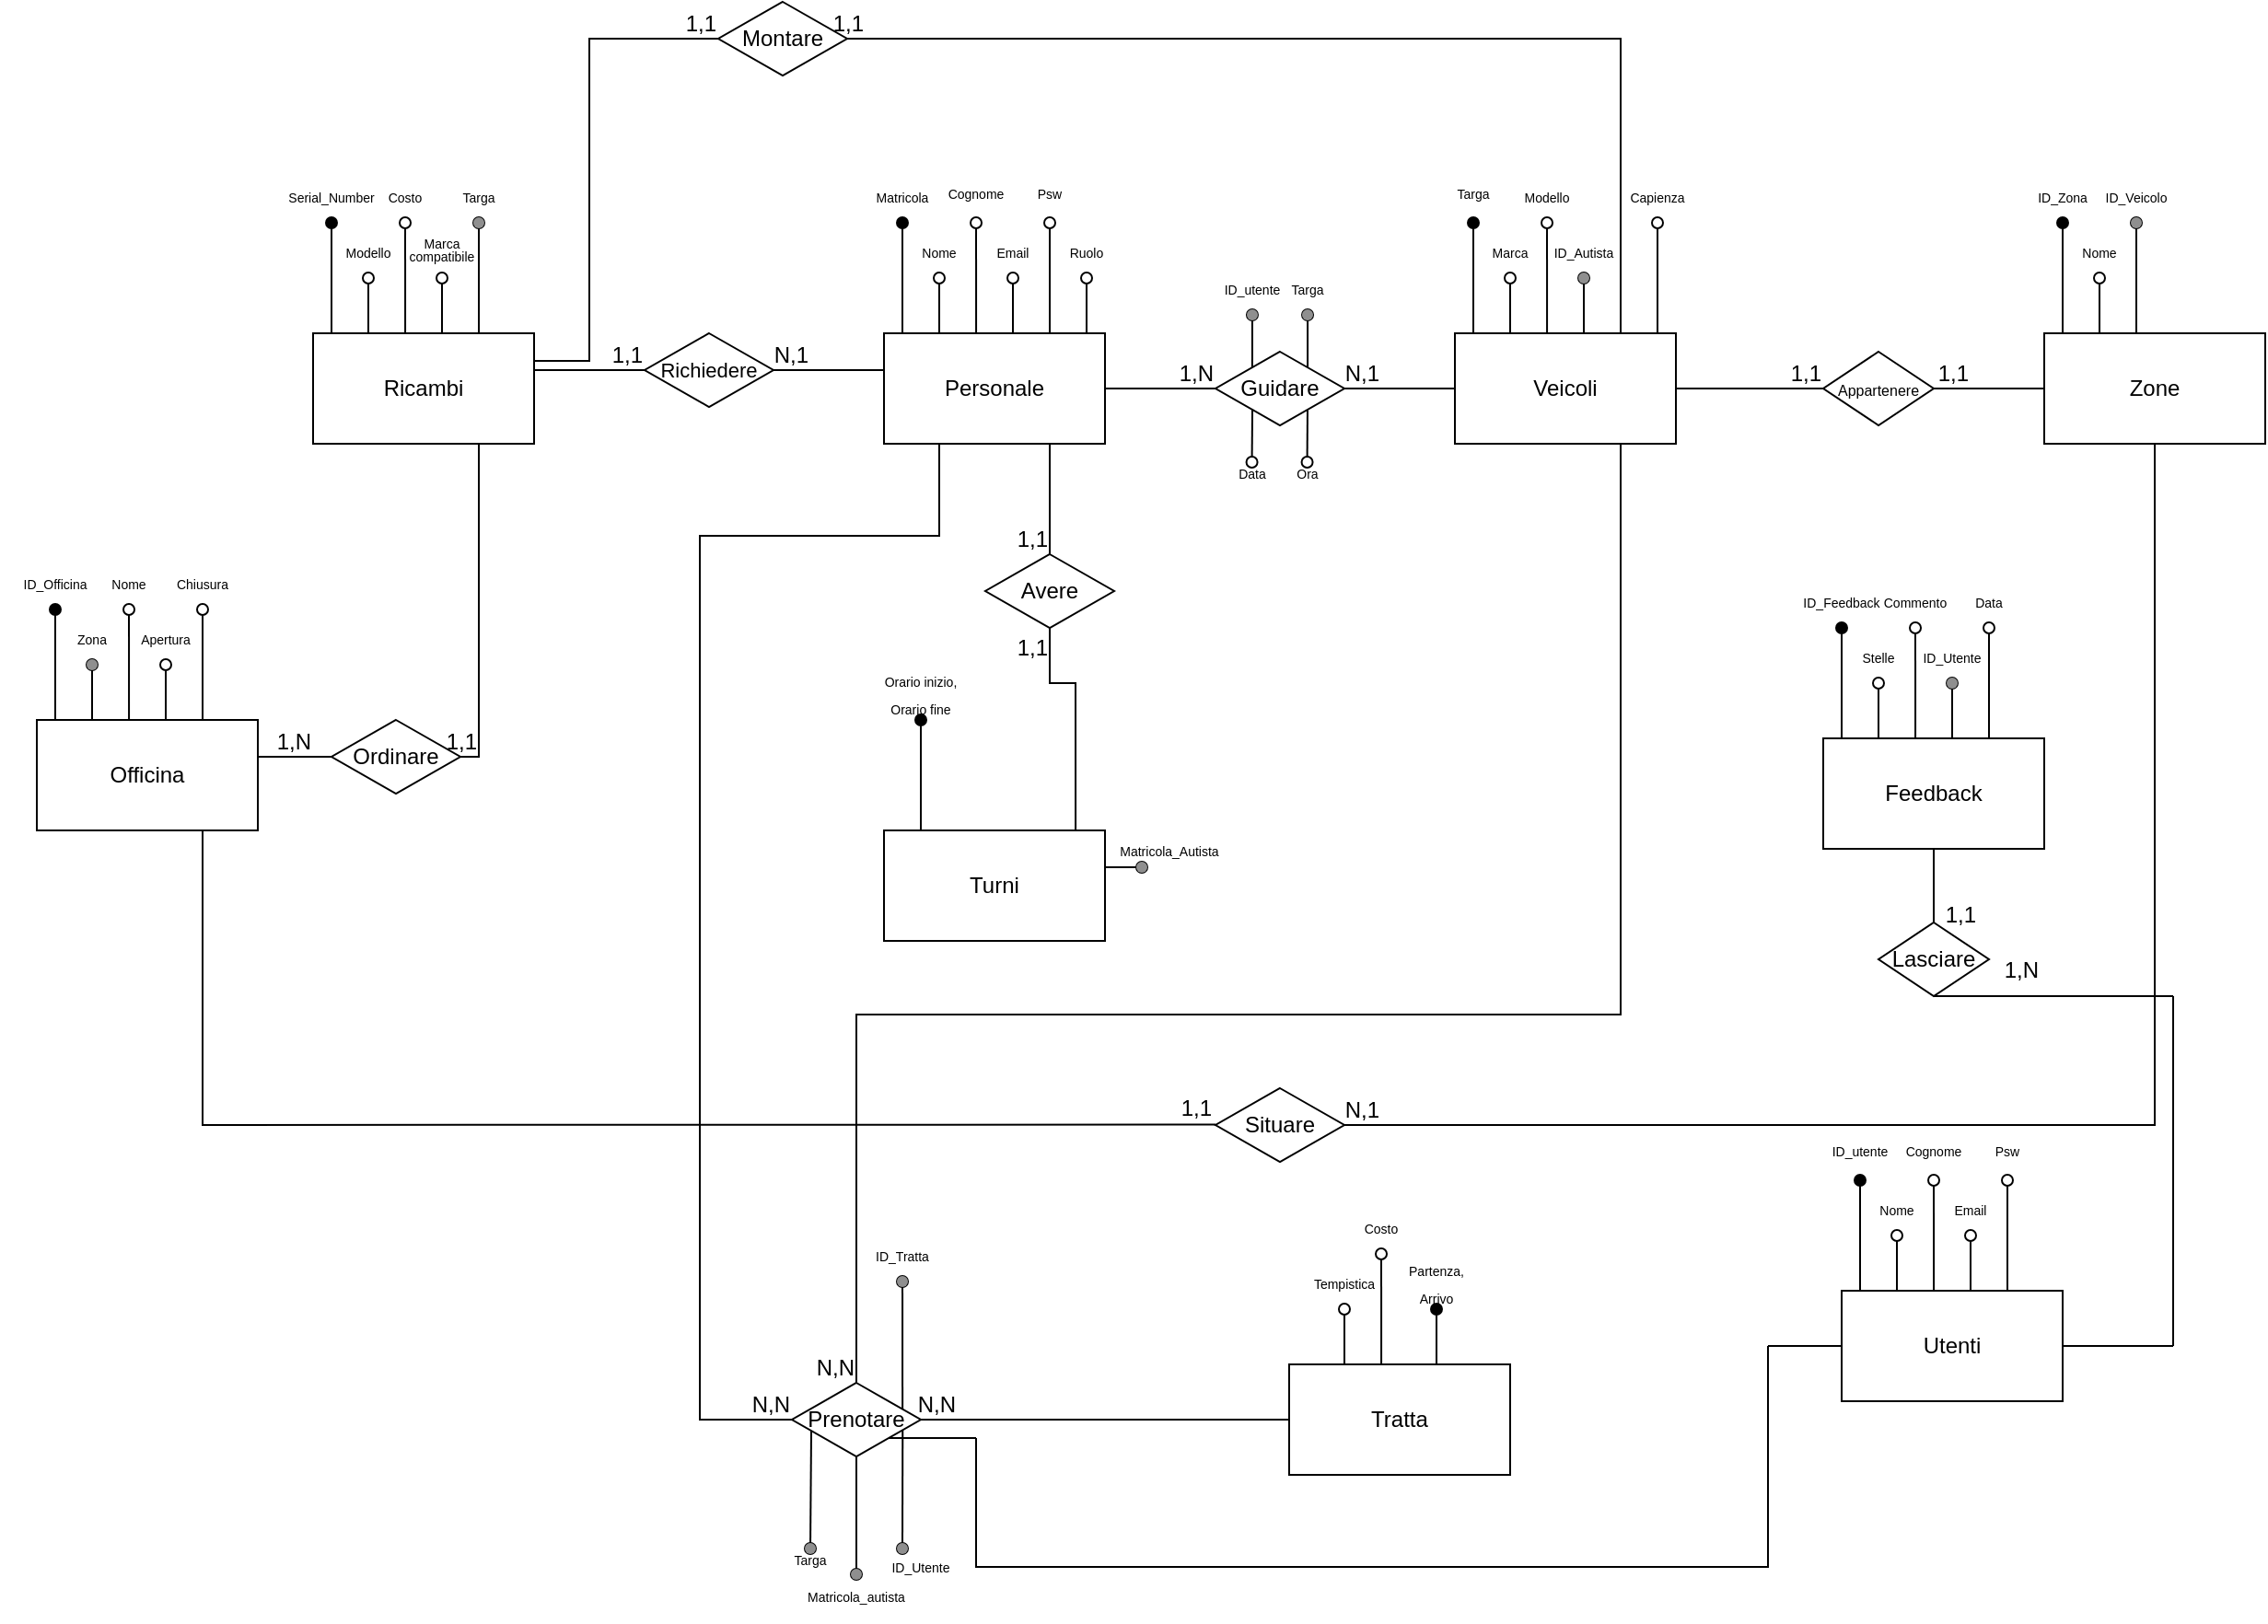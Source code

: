 <mxfile version="22.0.8" type="device">
  <diagram id="R2lEEEUBdFMjLlhIrx00" name="Page-1">
    <mxGraphModel dx="1024" dy="564" grid="1" gridSize="10" guides="1" tooltips="1" connect="1" arrows="1" fold="1" page="1" pageScale="1" pageWidth="3300" pageHeight="4681" math="0" shadow="0" extFonts="Permanent Marker^https://fonts.googleapis.com/css?family=Permanent+Marker">
      <root>
        <mxCell id="0" />
        <mxCell id="1" parent="0" />
        <mxCell id="1GTwUBaE6gafLs46mViq-55" value="Veicoli" style="rounded=0;whiteSpace=wrap;html=1;" parent="1" vertex="1">
          <mxGeometry x="1170" y="450" width="120" height="60" as="geometry" />
        </mxCell>
        <mxCell id="1GTwUBaE6gafLs46mViq-56" value="" style="endArrow=oval;html=1;rounded=0;exitX=0.5;exitY=0;exitDx=0;exitDy=0;endFill=0;" parent="1" edge="1">
          <mxGeometry width="50" height="50" relative="1" as="geometry">
            <mxPoint x="1200" y="450" as="sourcePoint" />
            <mxPoint x="1200" y="420" as="targetPoint" />
          </mxGeometry>
        </mxCell>
        <mxCell id="1GTwUBaE6gafLs46mViq-57" value="&lt;font style=&quot;font-size: 7px;&quot;&gt;Marca&lt;/font&gt;" style="text;html=1;strokeColor=none;fillColor=none;align=center;verticalAlign=middle;whiteSpace=wrap;rounded=0;" parent="1" vertex="1">
          <mxGeometry x="1170" y="390" width="60" height="30" as="geometry" />
        </mxCell>
        <mxCell id="1GTwUBaE6gafLs46mViq-58" value="" style="endArrow=oval;html=1;rounded=0;exitX=0.417;exitY=0;exitDx=0;exitDy=0;endFill=0;exitPerimeter=0;" parent="1" source="1GTwUBaE6gafLs46mViq-55" target="1GTwUBaE6gafLs46mViq-59" edge="1">
          <mxGeometry width="50" height="50" relative="1" as="geometry">
            <mxPoint x="1220" y="430" as="sourcePoint" />
            <mxPoint x="1220" y="380" as="targetPoint" />
          </mxGeometry>
        </mxCell>
        <mxCell id="1GTwUBaE6gafLs46mViq-59" value="&lt;font style=&quot;font-size: 7px;&quot;&gt;Modello&lt;/font&gt;" style="text;html=1;strokeColor=none;fillColor=none;align=center;verticalAlign=middle;whiteSpace=wrap;rounded=0;" parent="1" vertex="1">
          <mxGeometry x="1190" y="360" width="60" height="30" as="geometry" />
        </mxCell>
        <mxCell id="1GTwUBaE6gafLs46mViq-60" value="" style="endArrow=oval;html=1;rounded=0;exitX=0.5;exitY=0;exitDx=0;exitDy=0;endFill=1;fontColor=#FFFFFF;strokeColor=#000000;labelBackgroundColor=#757575;" parent="1" target="1GTwUBaE6gafLs46mViq-61" edge="1">
          <mxGeometry width="50" height="50" relative="1" as="geometry">
            <mxPoint x="1240" y="450" as="sourcePoint" />
            <mxPoint x="1240" y="400" as="targetPoint" />
          </mxGeometry>
        </mxCell>
        <mxCell id="1GTwUBaE6gafLs46mViq-61" value="&lt;font style=&quot;font-size: 7px;&quot;&gt;ID_&lt;font style=&quot;font-size: 7px;&quot;&gt;Autista&lt;/font&gt;&lt;/font&gt;" style="text;html=1;strokeColor=none;fillColor=none;align=center;verticalAlign=middle;whiteSpace=wrap;rounded=0;" parent="1" vertex="1">
          <mxGeometry x="1210" y="390" width="60" height="30" as="geometry" />
        </mxCell>
        <mxCell id="1GTwUBaE6gafLs46mViq-66" value="" style="endArrow=oval;html=1;rounded=0;exitX=0.417;exitY=0;exitDx=0;exitDy=0;endFill=1;exitPerimeter=0;" parent="1" target="1GTwUBaE6gafLs46mViq-67" edge="1">
          <mxGeometry width="50" height="50" relative="1" as="geometry">
            <mxPoint x="1180" y="450" as="sourcePoint" />
            <mxPoint x="1180" y="380" as="targetPoint" />
          </mxGeometry>
        </mxCell>
        <mxCell id="1GTwUBaE6gafLs46mViq-67" value="&lt;div style=&quot;font-size: 7px;&quot;&gt;Targa&lt;/div&gt;" style="text;html=1;strokeColor=none;fillColor=none;align=center;verticalAlign=middle;whiteSpace=wrap;rounded=0;" parent="1" vertex="1">
          <mxGeometry x="1150" y="360" width="60" height="30" as="geometry" />
        </mxCell>
        <mxCell id="1GTwUBaE6gafLs46mViq-72" value="Guidare" style="shape=rhombus;perimeter=rhombusPerimeter;whiteSpace=wrap;html=1;align=center;" parent="1" vertex="1">
          <mxGeometry x="1040" y="460" width="70" height="40" as="geometry" />
        </mxCell>
        <mxCell id="1GTwUBaE6gafLs46mViq-77" value="" style="shape=waypoint;sketch=0;fillStyle=solid;size=6;pointerEvents=1;points=[];fillColor=none;resizable=0;rotatable=0;perimeter=centerPerimeter;snapToPoint=1;strokeColor=#8F8F8F;" parent="1" vertex="1">
          <mxGeometry x="1230" y="410" width="20" height="20" as="geometry" />
        </mxCell>
        <mxCell id="WVK-Z61vjBoYHEyCaG1b-1" value="Tratta" style="rounded=0;whiteSpace=wrap;html=1;" parent="1" vertex="1">
          <mxGeometry x="1080" y="1010" width="120" height="60" as="geometry" />
        </mxCell>
        <mxCell id="WVK-Z61vjBoYHEyCaG1b-2" value="" style="endArrow=oval;html=1;rounded=0;exitX=0.5;exitY=0;exitDx=0;exitDy=0;endFill=0;" parent="1" edge="1">
          <mxGeometry width="50" height="50" relative="1" as="geometry">
            <mxPoint x="1110" y="1010" as="sourcePoint" />
            <mxPoint x="1110" y="980" as="targetPoint" />
          </mxGeometry>
        </mxCell>
        <mxCell id="WVK-Z61vjBoYHEyCaG1b-3" value="&lt;font style=&quot;font-size: 7px;&quot;&gt;Tempistica&lt;br&gt;&lt;/font&gt;" style="text;html=1;strokeColor=none;fillColor=none;align=center;verticalAlign=middle;whiteSpace=wrap;rounded=0;" parent="1" vertex="1">
          <mxGeometry x="1080" y="950" width="60" height="30" as="geometry" />
        </mxCell>
        <mxCell id="WVK-Z61vjBoYHEyCaG1b-4" value="" style="endArrow=oval;html=1;rounded=0;exitX=0.417;exitY=0;exitDx=0;exitDy=0;endFill=0;exitPerimeter=0;" parent="1" source="WVK-Z61vjBoYHEyCaG1b-1" target="WVK-Z61vjBoYHEyCaG1b-5" edge="1">
          <mxGeometry width="50" height="50" relative="1" as="geometry">
            <mxPoint x="1130" y="990" as="sourcePoint" />
            <mxPoint x="1130" y="940" as="targetPoint" />
          </mxGeometry>
        </mxCell>
        <mxCell id="WVK-Z61vjBoYHEyCaG1b-5" value="&lt;font style=&quot;font-size: 7px;&quot;&gt;Costo&lt;/font&gt;" style="text;html=1;strokeColor=none;fillColor=none;align=center;verticalAlign=middle;whiteSpace=wrap;rounded=0;" parent="1" vertex="1">
          <mxGeometry x="1100" y="920" width="60" height="30" as="geometry" />
        </mxCell>
        <mxCell id="WVK-Z61vjBoYHEyCaG1b-10" value="" style="shape=waypoint;sketch=0;fillStyle=solid;size=6;pointerEvents=1;points=[];fillColor=none;resizable=0;rotatable=0;perimeter=centerPerimeter;snapToPoint=1;strokeColor=#FFFFFF;strokeWidth=1;perimeterSpacing=0;" parent="1" vertex="1">
          <mxGeometry x="1140" y="970" width="20" height="20" as="geometry" />
        </mxCell>
        <mxCell id="WVK-Z61vjBoYHEyCaG1b-11" value="" style="endArrow=oval;html=1;rounded=0;exitX=0.5;exitY=0;exitDx=0;exitDy=0;endFill=1;" parent="1" edge="1">
          <mxGeometry width="50" height="50" relative="1" as="geometry">
            <mxPoint x="1160" y="1010" as="sourcePoint" />
            <mxPoint x="1160" y="980" as="targetPoint" />
          </mxGeometry>
        </mxCell>
        <mxCell id="WVK-Z61vjBoYHEyCaG1b-12" value="&lt;div&gt;&lt;font style=&quot;font-size: 7px;&quot;&gt;Partenza,&lt;/font&gt;&lt;/div&gt;&lt;div&gt;&lt;font style=&quot;font-size: 7px;&quot;&gt;Arrivo&lt;/font&gt;&lt;/div&gt;" style="text;html=1;strokeColor=none;fillColor=none;align=center;verticalAlign=middle;whiteSpace=wrap;rounded=0;" parent="1" vertex="1">
          <mxGeometry x="1130" y="950" width="60" height="30" as="geometry" />
        </mxCell>
        <mxCell id="WVK-Z61vjBoYHEyCaG1b-17" value="Zone" style="rounded=0;whiteSpace=wrap;html=1;" parent="1" vertex="1">
          <mxGeometry x="1490" y="450" width="120" height="60" as="geometry" />
        </mxCell>
        <mxCell id="WVK-Z61vjBoYHEyCaG1b-22" value="" style="endArrow=oval;html=1;rounded=0;exitX=0.417;exitY=0;exitDx=0;exitDy=0;endFill=1;exitPerimeter=0;" parent="1" target="WVK-Z61vjBoYHEyCaG1b-23" edge="1">
          <mxGeometry width="50" height="50" relative="1" as="geometry">
            <mxPoint x="1500" y="450" as="sourcePoint" />
            <mxPoint x="1500" y="380" as="targetPoint" />
          </mxGeometry>
        </mxCell>
        <mxCell id="WVK-Z61vjBoYHEyCaG1b-23" value="&lt;font style=&quot;font-size: 7px;&quot;&gt;ID_Zona&lt;/font&gt;" style="text;html=1;strokeColor=none;fillColor=none;align=center;verticalAlign=middle;whiteSpace=wrap;rounded=0;" parent="1" vertex="1">
          <mxGeometry x="1470" y="360" width="60" height="30" as="geometry" />
        </mxCell>
        <mxCell id="WVK-Z61vjBoYHEyCaG1b-30" value="" style="endArrow=none;html=1;rounded=0;exitX=1;exitY=0.5;exitDx=0;exitDy=0;entryX=0;entryY=0.5;entryDx=0;entryDy=0;" parent="1" target="1GTwUBaE6gafLs46mViq-72" edge="1">
          <mxGeometry relative="1" as="geometry">
            <mxPoint x="980" y="480" as="sourcePoint" />
            <mxPoint x="1190" y="540" as="targetPoint" />
          </mxGeometry>
        </mxCell>
        <mxCell id="WVK-Z61vjBoYHEyCaG1b-31" value="1,N" style="resizable=0;html=1;whiteSpace=wrap;align=right;verticalAlign=bottom;" parent="WVK-Z61vjBoYHEyCaG1b-30" connectable="0" vertex="1">
          <mxGeometry x="1" relative="1" as="geometry" />
        </mxCell>
        <mxCell id="WVK-Z61vjBoYHEyCaG1b-32" value="" style="endArrow=none;html=1;rounded=0;entryX=0;entryY=0.5;entryDx=0;entryDy=0;" parent="1" target="1GTwUBaE6gafLs46mViq-55" edge="1">
          <mxGeometry relative="1" as="geometry">
            <mxPoint x="1110" y="480" as="sourcePoint" />
            <mxPoint x="1160" y="480" as="targetPoint" />
          </mxGeometry>
        </mxCell>
        <mxCell id="WVK-Z61vjBoYHEyCaG1b-33" value="N,1" style="resizable=0;html=1;whiteSpace=wrap;align=right;verticalAlign=bottom;" parent="WVK-Z61vjBoYHEyCaG1b-32" connectable="0" vertex="1">
          <mxGeometry x="1" relative="1" as="geometry">
            <mxPoint x="-40" as="offset" />
          </mxGeometry>
        </mxCell>
        <mxCell id="WVK-Z61vjBoYHEyCaG1b-34" value="" style="endArrow=oval;html=1;rounded=0;endFill=1;fontColor=#FFFFFF;strokeColor=#000000;labelBackgroundColor=#757575;exitX=0.285;exitY=0.217;exitDx=0;exitDy=0;exitPerimeter=0;" parent="1" source="1GTwUBaE6gafLs46mViq-72" target="WVK-Z61vjBoYHEyCaG1b-35" edge="1">
          <mxGeometry width="50" height="50" relative="1" as="geometry">
            <mxPoint x="1060" y="460" as="sourcePoint" />
            <mxPoint x="1060" y="420" as="targetPoint" />
          </mxGeometry>
        </mxCell>
        <mxCell id="WVK-Z61vjBoYHEyCaG1b-35" value="&lt;font style=&quot;font-size: 7px;&quot;&gt;ID_utente&lt;br&gt;&lt;/font&gt;" style="text;html=1;strokeColor=none;fillColor=none;align=center;verticalAlign=middle;whiteSpace=wrap;rounded=0;" parent="1" vertex="1">
          <mxGeometry x="1030" y="410" width="60" height="30" as="geometry" />
        </mxCell>
        <mxCell id="WVK-Z61vjBoYHEyCaG1b-36" value="" style="shape=waypoint;sketch=0;fillStyle=solid;size=6;pointerEvents=1;points=[];fillColor=none;resizable=0;rotatable=0;perimeter=centerPerimeter;snapToPoint=1;strokeColor=#8F8F8F;" parent="1" vertex="1">
          <mxGeometry x="1050" y="430" width="20" height="20" as="geometry" />
        </mxCell>
        <mxCell id="WVK-Z61vjBoYHEyCaG1b-37" value="" style="endArrow=oval;html=1;rounded=0;endFill=1;fontColor=#FFFFFF;strokeColor=#000000;labelBackgroundColor=#757575;exitX=0.715;exitY=0.213;exitDx=0;exitDy=0;exitPerimeter=0;" parent="1" source="1GTwUBaE6gafLs46mViq-72" target="WVK-Z61vjBoYHEyCaG1b-38" edge="1">
          <mxGeometry width="50" height="50" relative="1" as="geometry">
            <mxPoint x="1090" y="460" as="sourcePoint" />
            <mxPoint x="1090" y="420" as="targetPoint" />
          </mxGeometry>
        </mxCell>
        <mxCell id="WVK-Z61vjBoYHEyCaG1b-38" value="&lt;font style=&quot;font-size: 7px;&quot;&gt;Targa&lt;/font&gt;" style="text;html=1;strokeColor=none;fillColor=none;align=center;verticalAlign=middle;whiteSpace=wrap;rounded=0;" parent="1" vertex="1">
          <mxGeometry x="1060" y="410" width="60" height="30" as="geometry" />
        </mxCell>
        <mxCell id="WVK-Z61vjBoYHEyCaG1b-39" value="" style="shape=waypoint;sketch=0;fillStyle=solid;size=6;pointerEvents=1;points=[];fillColor=none;resizable=0;rotatable=0;perimeter=centerPerimeter;snapToPoint=1;strokeColor=#8F8F8F;" parent="1" vertex="1">
          <mxGeometry x="1080" y="430" width="20" height="20" as="geometry" />
        </mxCell>
        <mxCell id="WVK-Z61vjBoYHEyCaG1b-40" value="" style="endArrow=none;html=1;rounded=0;exitX=0.5;exitY=0;exitDx=0;exitDy=0;endFill=0;startArrow=oval;startFill=0;entryX=0.286;entryY=0.778;entryDx=0;entryDy=0;entryPerimeter=0;" parent="1" target="1GTwUBaE6gafLs46mViq-72" edge="1">
          <mxGeometry width="50" height="50" relative="1" as="geometry">
            <mxPoint x="1059.78" y="520" as="sourcePoint" />
            <mxPoint x="1059.78" y="500" as="targetPoint" />
          </mxGeometry>
        </mxCell>
        <mxCell id="WVK-Z61vjBoYHEyCaG1b-42" value="&lt;font style=&quot;font-size: 7px;&quot;&gt;Data&lt;/font&gt;" style="text;html=1;strokeColor=none;fillColor=none;align=center;verticalAlign=middle;whiteSpace=wrap;rounded=0;" parent="1" vertex="1">
          <mxGeometry x="1030" y="510" width="60" height="30" as="geometry" />
        </mxCell>
        <mxCell id="WVK-Z61vjBoYHEyCaG1b-44" value="" style="endArrow=none;html=1;rounded=0;exitX=0.5;exitY=0;exitDx=0;exitDy=0;endFill=0;startArrow=oval;startFill=0;entryX=0.714;entryY=0.792;entryDx=0;entryDy=0;entryPerimeter=0;" parent="1" target="1GTwUBaE6gafLs46mViq-72" edge="1">
          <mxGeometry width="50" height="50" relative="1" as="geometry">
            <mxPoint x="1089.78" y="520" as="sourcePoint" />
            <mxPoint x="1090" y="491" as="targetPoint" />
          </mxGeometry>
        </mxCell>
        <mxCell id="WVK-Z61vjBoYHEyCaG1b-45" value="&lt;font style=&quot;font-size: 7px;&quot;&gt;Ora&lt;/font&gt;" style="text;html=1;strokeColor=none;fillColor=none;align=center;verticalAlign=middle;whiteSpace=wrap;rounded=0;" parent="1" vertex="1">
          <mxGeometry x="1060" y="510" width="60" height="30" as="geometry" />
        </mxCell>
        <mxCell id="WVK-Z61vjBoYHEyCaG1b-49" value="Turni" style="rounded=0;whiteSpace=wrap;html=1;" parent="1" vertex="1">
          <mxGeometry x="860" y="720" width="120" height="60" as="geometry" />
        </mxCell>
        <mxCell id="WVK-Z61vjBoYHEyCaG1b-56" value="" style="endArrow=oval;html=1;rounded=0;exitX=0.417;exitY=0;exitDx=0;exitDy=0;endFill=1;exitPerimeter=0;" parent="1" target="WVK-Z61vjBoYHEyCaG1b-57" edge="1">
          <mxGeometry width="50" height="50" relative="1" as="geometry">
            <mxPoint x="880" y="720" as="sourcePoint" />
            <mxPoint x="880" y="650" as="targetPoint" />
          </mxGeometry>
        </mxCell>
        <mxCell id="WVK-Z61vjBoYHEyCaG1b-57" value="&lt;div&gt;&lt;font style=&quot;font-size: 7px;&quot;&gt;Orario inizio,&lt;/font&gt;&lt;/div&gt;&lt;div&gt;&lt;font style=&quot;font-size: 7px;&quot;&gt;Orario fine&lt;br&gt;&lt;/font&gt;&lt;/div&gt;" style="text;html=1;strokeColor=none;fillColor=none;align=center;verticalAlign=middle;whiteSpace=wrap;rounded=0;" parent="1" vertex="1">
          <mxGeometry x="850" y="630" width="60" height="30" as="geometry" />
        </mxCell>
        <mxCell id="WVK-Z61vjBoYHEyCaG1b-60" value="Avere" style="shape=rhombus;perimeter=rhombusPerimeter;whiteSpace=wrap;html=1;align=center;" parent="1" vertex="1">
          <mxGeometry x="915" y="570" width="70" height="40" as="geometry" />
        </mxCell>
        <mxCell id="WVK-Z61vjBoYHEyCaG1b-72" value="" style="endArrow=none;html=1;rounded=0;exitX=0.75;exitY=1;exitDx=0;exitDy=0;entryX=0.5;entryY=0;entryDx=0;entryDy=0;" parent="1" target="WVK-Z61vjBoYHEyCaG1b-60" edge="1">
          <mxGeometry relative="1" as="geometry">
            <mxPoint x="950" y="510" as="sourcePoint" />
            <mxPoint x="1070" y="580" as="targetPoint" />
          </mxGeometry>
        </mxCell>
        <mxCell id="WVK-Z61vjBoYHEyCaG1b-73" value="1,1" style="resizable=0;html=1;whiteSpace=wrap;align=right;verticalAlign=bottom;" parent="WVK-Z61vjBoYHEyCaG1b-72" connectable="0" vertex="1">
          <mxGeometry x="1" relative="1" as="geometry" />
        </mxCell>
        <mxCell id="WVK-Z61vjBoYHEyCaG1b-76" value="" style="endArrow=none;html=1;rounded=0;exitX=0.867;exitY=0.006;exitDx=0;exitDy=0;exitPerimeter=0;entryX=0.5;entryY=1;entryDx=0;entryDy=0;" parent="1" source="WVK-Z61vjBoYHEyCaG1b-49" target="WVK-Z61vjBoYHEyCaG1b-60" edge="1">
          <mxGeometry relative="1" as="geometry">
            <mxPoint x="910" y="630" as="sourcePoint" />
            <mxPoint x="1070" y="630" as="targetPoint" />
            <Array as="points">
              <mxPoint x="964" y="640" />
              <mxPoint x="950" y="640" />
            </Array>
          </mxGeometry>
        </mxCell>
        <mxCell id="WVK-Z61vjBoYHEyCaG1b-77" value="1,1" style="resizable=0;html=1;whiteSpace=wrap;align=right;verticalAlign=bottom;" parent="WVK-Z61vjBoYHEyCaG1b-76" connectable="0" vertex="1">
          <mxGeometry x="1" relative="1" as="geometry">
            <mxPoint y="20" as="offset" />
          </mxGeometry>
        </mxCell>
        <mxCell id="WVK-Z61vjBoYHEyCaG1b-78" value="" style="endArrow=oval;html=1;rounded=0;exitDx=0;exitDy=0;endFill=1;fontColor=#FFFFFF;strokeColor=#000000;labelBackgroundColor=#757575;" parent="1" source="WVK-Z61vjBoYHEyCaG1b-80" edge="1">
          <mxGeometry width="50" height="50" relative="1" as="geometry">
            <mxPoint x="980" y="740" as="sourcePoint" />
            <mxPoint x="1000" y="740" as="targetPoint" />
          </mxGeometry>
        </mxCell>
        <mxCell id="WVK-Z61vjBoYHEyCaG1b-79" value="&lt;font style=&quot;font-size: 7px;&quot;&gt;Matricola_Autista&lt;/font&gt;" style="text;html=1;strokeColor=none;fillColor=none;align=center;verticalAlign=middle;whiteSpace=wrap;rounded=0;" parent="1" vertex="1">
          <mxGeometry x="985" y="720" width="60" height="20" as="geometry" />
        </mxCell>
        <mxCell id="WVK-Z61vjBoYHEyCaG1b-81" value="" style="endArrow=oval;html=1;rounded=0;exitX=1;exitY=0.5;exitDx=0;exitDy=0;endFill=1;fontColor=#FFFFFF;strokeColor=#000000;labelBackgroundColor=#757575;" parent="1" target="WVK-Z61vjBoYHEyCaG1b-80" edge="1">
          <mxGeometry width="50" height="50" relative="1" as="geometry">
            <mxPoint x="980" y="740" as="sourcePoint" />
            <mxPoint x="1000" y="740" as="targetPoint" />
          </mxGeometry>
        </mxCell>
        <mxCell id="WVK-Z61vjBoYHEyCaG1b-80" value="" style="shape=waypoint;sketch=0;fillStyle=solid;size=6;pointerEvents=1;points=[];fillColor=none;resizable=0;rotatable=0;perimeter=centerPerimeter;snapToPoint=1;strokeColor=#8f8f8f;" parent="1" vertex="1">
          <mxGeometry x="990" y="730" width="20" height="20" as="geometry" />
        </mxCell>
        <mxCell id="zgEXHdy59-02v655x-aA-13" value="" style="endArrow=none;html=1;rounded=0;" parent="1" edge="1">
          <mxGeometry relative="1" as="geometry">
            <mxPoint x="1340" y="1000" as="sourcePoint" />
            <mxPoint x="910" y="1050" as="targetPoint" />
            <Array as="points">
              <mxPoint x="1340" y="1120" />
              <mxPoint x="910" y="1120" />
            </Array>
          </mxGeometry>
        </mxCell>
        <mxCell id="zgEXHdy59-02v655x-aA-15" value="Feedback" style="rounded=0;whiteSpace=wrap;html=1;" parent="1" vertex="1">
          <mxGeometry x="1370" y="670" width="120" height="60" as="geometry" />
        </mxCell>
        <mxCell id="zgEXHdy59-02v655x-aA-16" value="" style="endArrow=oval;html=1;rounded=0;exitX=0.5;exitY=0;exitDx=0;exitDy=0;endFill=0;" parent="1" target="zgEXHdy59-02v655x-aA-17" edge="1">
          <mxGeometry width="50" height="50" relative="1" as="geometry">
            <mxPoint x="1400" y="670" as="sourcePoint" />
            <mxPoint x="1400" y="620" as="targetPoint" />
          </mxGeometry>
        </mxCell>
        <mxCell id="zgEXHdy59-02v655x-aA-17" value="&lt;font style=&quot;font-size: 7px;&quot;&gt;Stelle&lt;/font&gt;" style="text;html=1;strokeColor=none;fillColor=none;align=center;verticalAlign=middle;whiteSpace=wrap;rounded=0;" parent="1" vertex="1">
          <mxGeometry x="1370" y="610" width="60" height="30" as="geometry" />
        </mxCell>
        <mxCell id="zgEXHdy59-02v655x-aA-18" value="" style="endArrow=oval;html=1;rounded=0;exitX=0.417;exitY=0;exitDx=0;exitDy=0;endFill=0;exitPerimeter=0;" parent="1" source="zgEXHdy59-02v655x-aA-15" target="zgEXHdy59-02v655x-aA-19" edge="1">
          <mxGeometry width="50" height="50" relative="1" as="geometry">
            <mxPoint x="1420" y="650" as="sourcePoint" />
            <mxPoint x="1420" y="600" as="targetPoint" />
          </mxGeometry>
        </mxCell>
        <mxCell id="zgEXHdy59-02v655x-aA-19" value="&lt;font style=&quot;font-size: 7px;&quot;&gt;Commento&lt;br&gt;&lt;/font&gt;" style="text;html=1;strokeColor=none;fillColor=none;align=center;verticalAlign=middle;whiteSpace=wrap;rounded=0;" parent="1" vertex="1">
          <mxGeometry x="1390" y="580" width="60" height="30" as="geometry" />
        </mxCell>
        <mxCell id="zgEXHdy59-02v655x-aA-20" value="" style="endArrow=oval;html=1;rounded=0;exitX=0.5;exitY=0;exitDx=0;exitDy=0;endFill=1;fontColor=#FFFFFF;strokeColor=#000000;labelBackgroundColor=#757575;" parent="1" target="zgEXHdy59-02v655x-aA-21" edge="1">
          <mxGeometry width="50" height="50" relative="1" as="geometry">
            <mxPoint x="1440" y="670" as="sourcePoint" />
            <mxPoint x="1440" y="620" as="targetPoint" />
          </mxGeometry>
        </mxCell>
        <mxCell id="zgEXHdy59-02v655x-aA-21" value="&lt;font style=&quot;font-size: 7px;&quot;&gt;ID_Utente&lt;br&gt;&lt;/font&gt;" style="text;html=1;strokeColor=none;fillColor=none;align=center;verticalAlign=middle;whiteSpace=wrap;rounded=0;" parent="1" vertex="1">
          <mxGeometry x="1410" y="610" width="60" height="30" as="geometry" />
        </mxCell>
        <mxCell id="zgEXHdy59-02v655x-aA-22" value="" style="endArrow=oval;html=1;rounded=0;exitX=0.417;exitY=0;exitDx=0;exitDy=0;endFill=1;exitPerimeter=0;" parent="1" target="zgEXHdy59-02v655x-aA-23" edge="1">
          <mxGeometry width="50" height="50" relative="1" as="geometry">
            <mxPoint x="1380" y="670" as="sourcePoint" />
            <mxPoint x="1380" y="600" as="targetPoint" />
          </mxGeometry>
        </mxCell>
        <mxCell id="zgEXHdy59-02v655x-aA-23" value="&lt;font style=&quot;font-size: 7px;&quot;&gt;ID_Feedback&lt;/font&gt;" style="text;html=1;strokeColor=none;fillColor=none;align=center;verticalAlign=middle;whiteSpace=wrap;rounded=0;" parent="1" vertex="1">
          <mxGeometry x="1350" y="580" width="60" height="30" as="geometry" />
        </mxCell>
        <mxCell id="zgEXHdy59-02v655x-aA-24" value="" style="shape=waypoint;sketch=0;fillStyle=solid;size=6;pointerEvents=1;points=[];fillColor=none;resizable=0;rotatable=0;perimeter=centerPerimeter;snapToPoint=1;strokeColor=#8F8F8F;" parent="1" vertex="1">
          <mxGeometry x="1430" y="630" width="20" height="20" as="geometry" />
        </mxCell>
        <mxCell id="zgEXHdy59-02v655x-aA-25" value="" style="endArrow=oval;html=1;rounded=0;exitX=0.417;exitY=0;exitDx=0;exitDy=0;endFill=0;exitPerimeter=0;" parent="1" target="zgEXHdy59-02v655x-aA-26" edge="1">
          <mxGeometry width="50" height="50" relative="1" as="geometry">
            <mxPoint x="1460" y="670" as="sourcePoint" />
            <mxPoint x="1460" y="600" as="targetPoint" />
          </mxGeometry>
        </mxCell>
        <mxCell id="zgEXHdy59-02v655x-aA-26" value="&lt;font style=&quot;font-size: 7px;&quot;&gt;Data&lt;br&gt;&lt;/font&gt;" style="text;html=1;strokeColor=none;fillColor=none;align=center;verticalAlign=middle;whiteSpace=wrap;rounded=0;" parent="1" vertex="1">
          <mxGeometry x="1430" y="580" width="60" height="30" as="geometry" />
        </mxCell>
        <mxCell id="zgEXHdy59-02v655x-aA-27" value="Lasciare" style="rhombus;whiteSpace=wrap;html=1;" parent="1" vertex="1">
          <mxGeometry x="1400" y="770" width="60" height="40" as="geometry" />
        </mxCell>
        <mxCell id="zgEXHdy59-02v655x-aA-30" value="" style="endArrow=oval;html=1;rounded=0;exitX=0.5;exitY=0;exitDx=0;exitDy=0;endFill=0;" parent="1" edge="1">
          <mxGeometry width="50" height="50" relative="1" as="geometry">
            <mxPoint x="1520" y="450" as="sourcePoint" />
            <mxPoint x="1520" y="420" as="targetPoint" />
          </mxGeometry>
        </mxCell>
        <mxCell id="zgEXHdy59-02v655x-aA-31" value="&lt;font style=&quot;font-size: 7px;&quot;&gt;Nome&lt;/font&gt;" style="text;html=1;strokeColor=none;fillColor=none;align=center;verticalAlign=middle;whiteSpace=wrap;rounded=0;" parent="1" vertex="1">
          <mxGeometry x="1490" y="390" width="60" height="30" as="geometry" />
        </mxCell>
        <mxCell id="zgEXHdy59-02v655x-aA-33" value="&lt;div style=&quot;font-size: 11px;&quot; align=&quot;center&quot;&gt;&lt;font style=&quot;font-size: 8px;&quot;&gt;Appartenere&lt;/font&gt;&lt;/div&gt;" style="rhombus;whiteSpace=wrap;html=1;align=center;" parent="1" vertex="1">
          <mxGeometry x="1370" y="460" width="60" height="40" as="geometry" />
        </mxCell>
        <mxCell id="zgEXHdy59-02v655x-aA-35" value="" style="endArrow=none;html=1;rounded=0;exitX=1;exitY=0.5;exitDx=0;exitDy=0;entryX=0;entryY=0.5;entryDx=0;entryDy=0;" parent="1" source="1GTwUBaE6gafLs46mViq-55" target="zgEXHdy59-02v655x-aA-33" edge="1">
          <mxGeometry relative="1" as="geometry">
            <mxPoint x="1320" y="560" as="sourcePoint" />
            <mxPoint x="1480" y="560" as="targetPoint" />
          </mxGeometry>
        </mxCell>
        <mxCell id="zgEXHdy59-02v655x-aA-36" value="1,1" style="resizable=0;html=1;whiteSpace=wrap;align=right;verticalAlign=bottom;" parent="zgEXHdy59-02v655x-aA-35" connectable="0" vertex="1">
          <mxGeometry x="1" relative="1" as="geometry" />
        </mxCell>
        <mxCell id="zgEXHdy59-02v655x-aA-37" value="" style="endArrow=none;html=1;rounded=0;exitX=1;exitY=0.5;exitDx=0;exitDy=0;entryX=0;entryY=0.5;entryDx=0;entryDy=0;" parent="1" source="zgEXHdy59-02v655x-aA-33" target="WVK-Z61vjBoYHEyCaG1b-17" edge="1">
          <mxGeometry relative="1" as="geometry">
            <mxPoint x="1320" y="560" as="sourcePoint" />
            <mxPoint x="1480" y="560" as="targetPoint" />
          </mxGeometry>
        </mxCell>
        <mxCell id="zgEXHdy59-02v655x-aA-38" value="1,1" style="resizable=0;html=1;whiteSpace=wrap;align=right;verticalAlign=bottom;" parent="zgEXHdy59-02v655x-aA-37" connectable="0" vertex="1">
          <mxGeometry x="1" relative="1" as="geometry">
            <mxPoint x="-40" as="offset" />
          </mxGeometry>
        </mxCell>
        <mxCell id="zgEXHdy59-02v655x-aA-51" value="Ricambi" style="rounded=0;whiteSpace=wrap;html=1;" parent="1" vertex="1">
          <mxGeometry x="550" y="450" width="120" height="60" as="geometry" />
        </mxCell>
        <mxCell id="zgEXHdy59-02v655x-aA-52" value="" style="endArrow=oval;html=1;rounded=0;exitX=0.5;exitY=0;exitDx=0;exitDy=0;endFill=0;" parent="1" edge="1">
          <mxGeometry width="50" height="50" relative="1" as="geometry">
            <mxPoint x="580" y="450" as="sourcePoint" />
            <mxPoint x="580" y="420" as="targetPoint" />
          </mxGeometry>
        </mxCell>
        <mxCell id="zgEXHdy59-02v655x-aA-53" value="&lt;font style=&quot;font-size: 7px;&quot;&gt;Modello&lt;/font&gt;" style="text;html=1;strokeColor=none;fillColor=none;align=center;verticalAlign=middle;whiteSpace=wrap;rounded=0;" parent="1" vertex="1">
          <mxGeometry x="550" y="390" width="60" height="30" as="geometry" />
        </mxCell>
        <mxCell id="zgEXHdy59-02v655x-aA-54" value="" style="endArrow=oval;html=1;rounded=0;exitX=0.417;exitY=0;exitDx=0;exitDy=0;endFill=0;exitPerimeter=0;" parent="1" source="zgEXHdy59-02v655x-aA-51" target="zgEXHdy59-02v655x-aA-55" edge="1">
          <mxGeometry width="50" height="50" relative="1" as="geometry">
            <mxPoint x="600" y="430" as="sourcePoint" />
            <mxPoint x="600" y="380" as="targetPoint" />
          </mxGeometry>
        </mxCell>
        <mxCell id="zgEXHdy59-02v655x-aA-55" value="&lt;font style=&quot;font-size: 7px;&quot;&gt;Costo&lt;/font&gt;" style="text;html=1;strokeColor=none;fillColor=none;align=center;verticalAlign=middle;whiteSpace=wrap;rounded=0;" parent="1" vertex="1">
          <mxGeometry x="570" y="360" width="60" height="30" as="geometry" />
        </mxCell>
        <mxCell id="zgEXHdy59-02v655x-aA-56" value="" style="endArrow=oval;html=1;rounded=0;exitX=0.417;exitY=0;exitDx=0;exitDy=0;endFill=1;exitPerimeter=0;" parent="1" target="zgEXHdy59-02v655x-aA-57" edge="1">
          <mxGeometry width="50" height="50" relative="1" as="geometry">
            <mxPoint x="560" y="450" as="sourcePoint" />
            <mxPoint x="560" y="380" as="targetPoint" />
          </mxGeometry>
        </mxCell>
        <mxCell id="zgEXHdy59-02v655x-aA-57" value="&lt;font style=&quot;font-size: 7px;&quot;&gt;Serial_Number&lt;/font&gt;" style="text;html=1;strokeColor=none;fillColor=none;align=center;verticalAlign=middle;whiteSpace=wrap;rounded=0;" parent="1" vertex="1">
          <mxGeometry x="530" y="360" width="60" height="30" as="geometry" />
        </mxCell>
        <mxCell id="zgEXHdy59-02v655x-aA-58" value="" style="shape=waypoint;sketch=0;fillStyle=solid;size=6;pointerEvents=1;points=[];fillColor=none;resizable=0;rotatable=0;perimeter=centerPerimeter;snapToPoint=1;strokeColor=#FFFFFF;strokeWidth=1;perimeterSpacing=0;" parent="1" vertex="1">
          <mxGeometry x="610" y="410" width="20" height="20" as="geometry" />
        </mxCell>
        <mxCell id="zgEXHdy59-02v655x-aA-59" value="" style="endArrow=oval;html=1;rounded=0;exitX=0.5;exitY=0;exitDx=0;exitDy=0;endFill=0;" parent="1" edge="1">
          <mxGeometry width="50" height="50" relative="1" as="geometry">
            <mxPoint x="620" y="450" as="sourcePoint" />
            <mxPoint x="620" y="420" as="targetPoint" />
          </mxGeometry>
        </mxCell>
        <mxCell id="zgEXHdy59-02v655x-aA-60" value="&lt;p style=&quot;line-height: 90%; font-size: 7px;&quot;&gt;&lt;font style=&quot;font-size: 7px;&quot;&gt;Marca &lt;br&gt;compatibile&lt;br&gt;&lt;/font&gt;&lt;/p&gt;" style="text;html=1;strokeColor=none;fillColor=none;align=center;verticalAlign=middle;whiteSpace=wrap;rounded=0;" parent="1" vertex="1">
          <mxGeometry x="590" y="390" width="60" height="30" as="geometry" />
        </mxCell>
        <mxCell id="zgEXHdy59-02v655x-aA-64" value="Officina" style="rounded=0;whiteSpace=wrap;html=1;" parent="1" vertex="1">
          <mxGeometry x="400" y="660" width="120" height="60" as="geometry" />
        </mxCell>
        <mxCell id="zgEXHdy59-02v655x-aA-65" value="" style="endArrow=oval;html=1;rounded=0;exitX=0.5;exitY=0;exitDx=0;exitDy=0;endFill=1;" parent="1" edge="1">
          <mxGeometry width="50" height="50" relative="1" as="geometry">
            <mxPoint x="430" y="660" as="sourcePoint" />
            <mxPoint x="430" y="630" as="targetPoint" />
          </mxGeometry>
        </mxCell>
        <mxCell id="zgEXHdy59-02v655x-aA-66" value="&lt;font style=&quot;font-size: 7px;&quot;&gt;Zona&lt;/font&gt;" style="text;html=1;strokeColor=none;fillColor=none;align=center;verticalAlign=middle;whiteSpace=wrap;rounded=0;" parent="1" vertex="1">
          <mxGeometry x="400" y="600" width="60" height="30" as="geometry" />
        </mxCell>
        <mxCell id="zgEXHdy59-02v655x-aA-67" value="" style="endArrow=oval;html=1;rounded=0;exitX=0.417;exitY=0;exitDx=0;exitDy=0;endFill=0;exitPerimeter=0;" parent="1" source="zgEXHdy59-02v655x-aA-64" target="zgEXHdy59-02v655x-aA-68" edge="1">
          <mxGeometry width="50" height="50" relative="1" as="geometry">
            <mxPoint x="450" y="640" as="sourcePoint" />
            <mxPoint x="450" y="590" as="targetPoint" />
          </mxGeometry>
        </mxCell>
        <mxCell id="zgEXHdy59-02v655x-aA-68" value="&lt;font style=&quot;font-size: 7px;&quot;&gt;Nome&lt;br&gt;&lt;/font&gt;" style="text;html=1;strokeColor=none;fillColor=none;align=center;verticalAlign=middle;whiteSpace=wrap;rounded=0;" parent="1" vertex="1">
          <mxGeometry x="420" y="570" width="60" height="30" as="geometry" />
        </mxCell>
        <mxCell id="zgEXHdy59-02v655x-aA-69" value="" style="endArrow=oval;html=1;rounded=0;exitX=0.417;exitY=0;exitDx=0;exitDy=0;endFill=1;exitPerimeter=0;" parent="1" target="zgEXHdy59-02v655x-aA-70" edge="1">
          <mxGeometry width="50" height="50" relative="1" as="geometry">
            <mxPoint x="410" y="660" as="sourcePoint" />
            <mxPoint x="410" y="590" as="targetPoint" />
          </mxGeometry>
        </mxCell>
        <mxCell id="zgEXHdy59-02v655x-aA-70" value="&lt;font style=&quot;font-size: 7px;&quot;&gt;ID_Officina&lt;br&gt;&lt;/font&gt;" style="text;html=1;strokeColor=none;fillColor=none;align=center;verticalAlign=middle;whiteSpace=wrap;rounded=0;" parent="1" vertex="1">
          <mxGeometry x="380" y="570" width="60" height="30" as="geometry" />
        </mxCell>
        <mxCell id="zgEXHdy59-02v655x-aA-71" value="" style="shape=waypoint;sketch=0;fillStyle=solid;size=6;pointerEvents=1;points=[];fillColor=none;resizable=0;rotatable=0;perimeter=centerPerimeter;snapToPoint=1;strokeColor=#FFFFFF;strokeWidth=1;perimeterSpacing=0;" parent="1" vertex="1">
          <mxGeometry x="460" y="620" width="20" height="20" as="geometry" />
        </mxCell>
        <mxCell id="zgEXHdy59-02v655x-aA-72" value="" style="endArrow=oval;html=1;rounded=0;exitX=0.5;exitY=0;exitDx=0;exitDy=0;endFill=0;" parent="1" edge="1">
          <mxGeometry width="50" height="50" relative="1" as="geometry">
            <mxPoint x="470" y="660" as="sourcePoint" />
            <mxPoint x="470" y="630" as="targetPoint" />
          </mxGeometry>
        </mxCell>
        <mxCell id="zgEXHdy59-02v655x-aA-73" value="&lt;font style=&quot;font-size: 7px;&quot;&gt;Apertura&lt;br&gt;&lt;/font&gt;" style="text;html=1;strokeColor=none;fillColor=none;align=center;verticalAlign=middle;whiteSpace=wrap;rounded=0;" parent="1" vertex="1">
          <mxGeometry x="440" y="600" width="60" height="30" as="geometry" />
        </mxCell>
        <mxCell id="zgEXHdy59-02v655x-aA-74" value="" style="shape=waypoint;sketch=0;fillStyle=solid;size=6;pointerEvents=1;points=[];fillColor=none;resizable=0;rotatable=0;perimeter=centerPerimeter;snapToPoint=1;strokeColor=#8f8f8f;" parent="1" vertex="1">
          <mxGeometry x="420" y="620" width="20" height="20" as="geometry" />
        </mxCell>
        <mxCell id="zgEXHdy59-02v655x-aA-75" value="" style="endArrow=oval;html=1;rounded=0;exitX=0.417;exitY=0;exitDx=0;exitDy=0;endFill=0;exitPerimeter=0;" parent="1" target="zgEXHdy59-02v655x-aA-76" edge="1">
          <mxGeometry width="50" height="50" relative="1" as="geometry">
            <mxPoint x="490" y="660" as="sourcePoint" />
            <mxPoint x="490" y="590" as="targetPoint" />
          </mxGeometry>
        </mxCell>
        <mxCell id="zgEXHdy59-02v655x-aA-76" value="&lt;font style=&quot;font-size: 7px;&quot;&gt;Chiusura&lt;/font&gt;" style="text;html=1;strokeColor=none;fillColor=none;align=center;verticalAlign=middle;whiteSpace=wrap;rounded=0;" parent="1" vertex="1">
          <mxGeometry x="460" y="570" width="60" height="30" as="geometry" />
        </mxCell>
        <mxCell id="zgEXHdy59-02v655x-aA-77" value="" style="endArrow=none;html=1;rounded=0;" parent="1" edge="1">
          <mxGeometry relative="1" as="geometry">
            <mxPoint x="670" y="470" as="sourcePoint" />
            <mxPoint x="730" y="470" as="targetPoint" />
          </mxGeometry>
        </mxCell>
        <mxCell id="zgEXHdy59-02v655x-aA-78" value="1,1" style="resizable=0;html=1;whiteSpace=wrap;align=right;verticalAlign=bottom;" parent="zgEXHdy59-02v655x-aA-77" connectable="0" vertex="1">
          <mxGeometry x="1" relative="1" as="geometry" />
        </mxCell>
        <mxCell id="zgEXHdy59-02v655x-aA-79" value="&lt;font style=&quot;font-size: 11px;&quot;&gt;Richiedere&lt;/font&gt;" style="shape=rhombus;perimeter=rhombusPerimeter;whiteSpace=wrap;html=1;align=center;" parent="1" vertex="1">
          <mxGeometry x="730" y="450" width="70" height="40" as="geometry" />
        </mxCell>
        <mxCell id="zgEXHdy59-02v655x-aA-80" value="" style="endArrow=none;html=1;rounded=0;exitX=1;exitY=0.5;exitDx=0;exitDy=0;" parent="1" source="zgEXHdy59-02v655x-aA-79" edge="1">
          <mxGeometry relative="1" as="geometry">
            <mxPoint x="750" y="530" as="sourcePoint" />
            <mxPoint x="860" y="470" as="targetPoint" />
          </mxGeometry>
        </mxCell>
        <mxCell id="zgEXHdy59-02v655x-aA-81" value="N,1" style="resizable=0;html=1;whiteSpace=wrap;align=right;verticalAlign=bottom;" parent="zgEXHdy59-02v655x-aA-80" connectable="0" vertex="1">
          <mxGeometry x="1" relative="1" as="geometry">
            <mxPoint x="-40" as="offset" />
          </mxGeometry>
        </mxCell>
        <mxCell id="zgEXHdy59-02v655x-aA-82" value="" style="endArrow=oval;html=1;rounded=0;exitX=0.417;exitY=0;exitDx=0;exitDy=0;endFill=0;exitPerimeter=0;" parent="1" target="zgEXHdy59-02v655x-aA-83" edge="1">
          <mxGeometry width="50" height="50" relative="1" as="geometry">
            <mxPoint x="640" y="450" as="sourcePoint" />
            <mxPoint x="640" y="380" as="targetPoint" />
          </mxGeometry>
        </mxCell>
        <mxCell id="zgEXHdy59-02v655x-aA-83" value="&lt;font style=&quot;font-size: 7px;&quot;&gt;Targa&lt;/font&gt;" style="text;html=1;strokeColor=none;fillColor=none;align=center;verticalAlign=middle;whiteSpace=wrap;rounded=0;" parent="1" vertex="1">
          <mxGeometry x="610" y="360" width="60" height="30" as="geometry" />
        </mxCell>
        <mxCell id="zgEXHdy59-02v655x-aA-84" value="" style="shape=waypoint;sketch=0;fillStyle=solid;size=6;pointerEvents=1;points=[];fillColor=none;resizable=0;rotatable=0;perimeter=centerPerimeter;snapToPoint=1;strokeColor=#8f8f8f;" parent="1" vertex="1">
          <mxGeometry x="630" y="380" width="20" height="20" as="geometry" />
        </mxCell>
        <mxCell id="zgEXHdy59-02v655x-aA-85" value="" style="endArrow=none;html=1;rounded=0;exitX=1;exitY=0.25;exitDx=0;exitDy=0;entryX=0;entryY=0.5;entryDx=0;entryDy=0;" parent="1" source="zgEXHdy59-02v655x-aA-51" edge="1">
          <mxGeometry relative="1" as="geometry">
            <mxPoint x="860" y="410" as="sourcePoint" />
            <mxPoint x="770" y="290" as="targetPoint" />
            <Array as="points">
              <mxPoint x="700" y="465" />
              <mxPoint x="700" y="290" />
            </Array>
          </mxGeometry>
        </mxCell>
        <mxCell id="zgEXHdy59-02v655x-aA-86" value="1,1" style="resizable=0;html=1;whiteSpace=wrap;align=right;verticalAlign=bottom;" parent="zgEXHdy59-02v655x-aA-85" connectable="0" vertex="1">
          <mxGeometry x="1" relative="1" as="geometry" />
        </mxCell>
        <mxCell id="zgEXHdy59-02v655x-aA-87" value="" style="endArrow=none;html=1;rounded=0;exitX=0.75;exitY=0;exitDx=0;exitDy=0;entryX=1;entryY=0.5;entryDx=0;entryDy=0;" parent="1" source="1GTwUBaE6gafLs46mViq-55" target="zgEXHdy59-02v655x-aA-91" edge="1">
          <mxGeometry relative="1" as="geometry">
            <mxPoint x="1040" y="370" as="sourcePoint" />
            <mxPoint x="1260" y="320" as="targetPoint" />
            <Array as="points">
              <mxPoint x="1260" y="360" />
              <mxPoint x="1260" y="290" />
              <mxPoint x="1050" y="290" />
            </Array>
          </mxGeometry>
        </mxCell>
        <mxCell id="zgEXHdy59-02v655x-aA-88" value="1,1" style="resizable=0;html=1;whiteSpace=wrap;align=right;verticalAlign=bottom;" parent="zgEXHdy59-02v655x-aA-87" connectable="0" vertex="1">
          <mxGeometry x="1" relative="1" as="geometry">
            <mxPoint x="10" as="offset" />
          </mxGeometry>
        </mxCell>
        <mxCell id="zgEXHdy59-02v655x-aA-91" value="Montare" style="shape=rhombus;perimeter=rhombusPerimeter;whiteSpace=wrap;html=1;align=center;" parent="1" vertex="1">
          <mxGeometry x="770" y="270" width="70" height="40" as="geometry" />
        </mxCell>
        <mxCell id="zgEXHdy59-02v655x-aA-92" value="" style="endArrow=none;html=1;rounded=0;" parent="1" edge="1">
          <mxGeometry relative="1" as="geometry">
            <mxPoint x="520" y="680" as="sourcePoint" />
            <mxPoint x="580" y="680" as="targetPoint" />
          </mxGeometry>
        </mxCell>
        <mxCell id="zgEXHdy59-02v655x-aA-93" value="1,N" style="resizable=0;html=1;whiteSpace=wrap;align=right;verticalAlign=bottom;" parent="zgEXHdy59-02v655x-aA-92" connectable="0" vertex="1">
          <mxGeometry x="1" relative="1" as="geometry">
            <mxPoint x="-30" as="offset" />
          </mxGeometry>
        </mxCell>
        <mxCell id="zgEXHdy59-02v655x-aA-94" value="Ordinare" style="shape=rhombus;perimeter=rhombusPerimeter;whiteSpace=wrap;html=1;align=center;" parent="1" vertex="1">
          <mxGeometry x="560" y="660" width="70" height="40" as="geometry" />
        </mxCell>
        <mxCell id="zgEXHdy59-02v655x-aA-95" value="" style="endArrow=none;html=1;rounded=0;exitX=1;exitY=0.5;exitDx=0;exitDy=0;entryX=0.75;entryY=1;entryDx=0;entryDy=0;" parent="1" source="zgEXHdy59-02v655x-aA-94" target="zgEXHdy59-02v655x-aA-51" edge="1">
          <mxGeometry relative="1" as="geometry">
            <mxPoint x="520" y="590" as="sourcePoint" />
            <mxPoint x="680" y="590" as="targetPoint" />
            <Array as="points">
              <mxPoint x="640" y="680" />
            </Array>
          </mxGeometry>
        </mxCell>
        <mxCell id="zgEXHdy59-02v655x-aA-96" value="1,1" style="resizable=0;html=1;whiteSpace=wrap;align=right;verticalAlign=bottom;" parent="zgEXHdy59-02v655x-aA-95" connectable="0" vertex="1">
          <mxGeometry x="1" relative="1" as="geometry">
            <mxPoint y="170" as="offset" />
          </mxGeometry>
        </mxCell>
        <mxCell id="zgEXHdy59-02v655x-aA-97" value="Situare" style="shape=rhombus;perimeter=rhombusPerimeter;whiteSpace=wrap;html=1;align=center;" parent="1" vertex="1">
          <mxGeometry x="1040" y="860" width="70" height="40" as="geometry" />
        </mxCell>
        <mxCell id="zgEXHdy59-02v655x-aA-100" value="" style="endArrow=none;html=1;rounded=0;exitX=0.75;exitY=1;exitDx=0;exitDy=0;" parent="1" source="zgEXHdy59-02v655x-aA-64" edge="1">
          <mxGeometry relative="1" as="geometry">
            <mxPoint x="880" y="879.75" as="sourcePoint" />
            <mxPoint x="1040" y="879.75" as="targetPoint" />
            <Array as="points">
              <mxPoint x="490" y="880" />
            </Array>
          </mxGeometry>
        </mxCell>
        <mxCell id="zgEXHdy59-02v655x-aA-101" value="1,1" style="resizable=0;html=1;whiteSpace=wrap;align=right;verticalAlign=bottom;" parent="zgEXHdy59-02v655x-aA-100" connectable="0" vertex="1">
          <mxGeometry x="1" relative="1" as="geometry" />
        </mxCell>
        <mxCell id="zgEXHdy59-02v655x-aA-102" value="" style="endArrow=none;html=1;rounded=0;entryX=0.5;entryY=1;entryDx=0;entryDy=0;" parent="1" target="WVK-Z61vjBoYHEyCaG1b-17" edge="1">
          <mxGeometry relative="1" as="geometry">
            <mxPoint x="1110" y="880" as="sourcePoint" />
            <mxPoint x="1270" y="879.41" as="targetPoint" />
            <Array as="points">
              <mxPoint x="1550" y="880" />
            </Array>
          </mxGeometry>
        </mxCell>
        <mxCell id="zgEXHdy59-02v655x-aA-103" value="N,1" style="resizable=0;html=1;whiteSpace=wrap;align=right;verticalAlign=bottom;" parent="zgEXHdy59-02v655x-aA-102" connectable="0" vertex="1">
          <mxGeometry x="1" relative="1" as="geometry">
            <mxPoint x="-420" y="370" as="offset" />
          </mxGeometry>
        </mxCell>
        <mxCell id="zgEXHdy59-02v655x-aA-136" value="" style="endArrow=none;html=1;rounded=0;exitX=0.25;exitY=1;exitDx=0;exitDy=0;entryX=0;entryY=0.5;entryDx=0;entryDy=0;" parent="1" target="zgEXHdy59-02v655x-aA-138" edge="1">
          <mxGeometry relative="1" as="geometry">
            <mxPoint x="890" y="510" as="sourcePoint" />
            <mxPoint x="800" y="1040" as="targetPoint" />
            <Array as="points">
              <mxPoint x="890" y="560" />
              <mxPoint x="760" y="560" />
              <mxPoint x="760" y="1040" />
            </Array>
          </mxGeometry>
        </mxCell>
        <mxCell id="zgEXHdy59-02v655x-aA-137" value="N,N" style="resizable=0;html=1;whiteSpace=wrap;align=right;verticalAlign=bottom;" parent="zgEXHdy59-02v655x-aA-136" connectable="0" vertex="1">
          <mxGeometry x="1" relative="1" as="geometry" />
        </mxCell>
        <mxCell id="zgEXHdy59-02v655x-aA-138" value="Prenotare" style="shape=rhombus;perimeter=rhombusPerimeter;whiteSpace=wrap;html=1;align=center;" parent="1" vertex="1">
          <mxGeometry x="810" y="1020" width="70" height="40" as="geometry" />
        </mxCell>
        <mxCell id="zgEXHdy59-02v655x-aA-139" value="" style="endArrow=none;html=1;rounded=0;exitX=0.75;exitY=1;exitDx=0;exitDy=0;entryX=0.5;entryY=0;entryDx=0;entryDy=0;" parent="1" source="1GTwUBaE6gafLs46mViq-55" target="zgEXHdy59-02v655x-aA-138" edge="1">
          <mxGeometry relative="1" as="geometry">
            <mxPoint x="1070" y="790" as="sourcePoint" />
            <mxPoint x="1230" y="790" as="targetPoint" />
            <Array as="points">
              <mxPoint x="1260" y="820" />
              <mxPoint x="845" y="820" />
            </Array>
          </mxGeometry>
        </mxCell>
        <mxCell id="zgEXHdy59-02v655x-aA-140" value="N,N" style="resizable=0;html=1;whiteSpace=wrap;align=right;verticalAlign=bottom;" parent="zgEXHdy59-02v655x-aA-139" connectable="0" vertex="1">
          <mxGeometry x="1" relative="1" as="geometry" />
        </mxCell>
        <mxCell id="zgEXHdy59-02v655x-aA-141" value="" style="endArrow=none;html=1;rounded=0;exitX=1;exitY=0.5;exitDx=0;exitDy=0;entryX=0;entryY=0.5;entryDx=0;entryDy=0;" parent="1" source="zgEXHdy59-02v655x-aA-138" target="WVK-Z61vjBoYHEyCaG1b-1" edge="1">
          <mxGeometry relative="1" as="geometry">
            <mxPoint x="840" y="980" as="sourcePoint" />
            <mxPoint x="1000" y="980" as="targetPoint" />
          </mxGeometry>
        </mxCell>
        <mxCell id="zgEXHdy59-02v655x-aA-142" value="N,N" style="resizable=0;html=1;whiteSpace=wrap;align=right;verticalAlign=bottom;" parent="zgEXHdy59-02v655x-aA-141" connectable="0" vertex="1">
          <mxGeometry x="1" relative="1" as="geometry">
            <mxPoint x="-180" as="offset" />
          </mxGeometry>
        </mxCell>
        <mxCell id="zgEXHdy59-02v655x-aA-145" value="" style="endArrow=oval;html=1;rounded=0;exitX=0.417;exitY=0;exitDx=0;exitDy=0;endFill=0;exitPerimeter=0;" parent="1" target="zgEXHdy59-02v655x-aA-146" edge="1">
          <mxGeometry width="50" height="50" relative="1" as="geometry">
            <mxPoint x="1280" y="450" as="sourcePoint" />
            <mxPoint x="1280" y="380" as="targetPoint" />
          </mxGeometry>
        </mxCell>
        <mxCell id="zgEXHdy59-02v655x-aA-146" value="&lt;font style=&quot;font-size: 7px;&quot;&gt;Capienza&lt;/font&gt;" style="text;html=1;strokeColor=none;fillColor=none;align=center;verticalAlign=middle;whiteSpace=wrap;rounded=0;" parent="1" vertex="1">
          <mxGeometry x="1250" y="360" width="60" height="30" as="geometry" />
        </mxCell>
        <mxCell id="zgEXHdy59-02v655x-aA-147" value="" style="endArrow=none;html=1;rounded=0;exitX=0.417;exitY=0;exitDx=0;exitDy=0;endFill=0;exitPerimeter=0;startArrow=oval;startFill=0;entryX=0.15;entryY=0.649;entryDx=0;entryDy=0;entryPerimeter=0;" parent="1" target="zgEXHdy59-02v655x-aA-138" edge="1">
          <mxGeometry width="50" height="50" relative="1" as="geometry">
            <mxPoint x="820" y="1110" as="sourcePoint" />
            <mxPoint x="820" y="1050" as="targetPoint" />
          </mxGeometry>
        </mxCell>
        <mxCell id="zgEXHdy59-02v655x-aA-148" value="&lt;font style=&quot;font-size: 7px;&quot;&gt;Targa&lt;/font&gt;" style="text;html=1;strokeColor=none;fillColor=none;align=center;verticalAlign=middle;whiteSpace=wrap;rounded=0;" parent="1" vertex="1">
          <mxGeometry x="790" y="1100" width="60" height="30" as="geometry" />
        </mxCell>
        <mxCell id="zgEXHdy59-02v655x-aA-150" value="" style="shape=waypoint;sketch=0;fillStyle=solid;size=6;pointerEvents=1;points=[];fillColor=none;resizable=0;rotatable=0;perimeter=centerPerimeter;snapToPoint=1;strokeColor=#8f8f8f;" parent="1" vertex="1">
          <mxGeometry x="810" y="1100" width="20" height="20" as="geometry" />
        </mxCell>
        <mxCell id="zgEXHdy59-02v655x-aA-151" value="" style="endArrow=none;html=1;rounded=0;exitX=0.417;exitY=0;exitDx=0;exitDy=0;endFill=0;exitPerimeter=0;startArrow=oval;startFill=0;entryX=0.859;entryY=0.649;entryDx=0;entryDy=0;entryPerimeter=0;" parent="1" target="zgEXHdy59-02v655x-aA-138" edge="1">
          <mxGeometry width="50" height="50" relative="1" as="geometry">
            <mxPoint x="870" y="1110" as="sourcePoint" />
            <mxPoint x="871" y="1046" as="targetPoint" />
          </mxGeometry>
        </mxCell>
        <mxCell id="zgEXHdy59-02v655x-aA-152" value="&lt;font style=&quot;font-size: 7px;&quot;&gt;ID_Utente&lt;/font&gt;" style="text;html=1;strokeColor=none;fillColor=none;align=center;verticalAlign=middle;whiteSpace=wrap;rounded=0;" parent="1" vertex="1">
          <mxGeometry x="850" y="1104" width="60" height="30" as="geometry" />
        </mxCell>
        <mxCell id="zgEXHdy59-02v655x-aA-153" value="" style="shape=waypoint;sketch=0;fillStyle=solid;size=6;pointerEvents=1;points=[];fillColor=none;resizable=0;rotatable=0;perimeter=centerPerimeter;snapToPoint=1;strokeColor=#8f8f8f;" parent="1" vertex="1">
          <mxGeometry x="860" y="1100" width="20" height="20" as="geometry" />
        </mxCell>
        <mxCell id="zgEXHdy59-02v655x-aA-157" value="" style="endArrow=oval;html=1;rounded=0;exitX=0.858;exitY=0.355;exitDx=0;exitDy=0;endFill=0;exitPerimeter=0;" parent="1" source="zgEXHdy59-02v655x-aA-138" target="zgEXHdy59-02v655x-aA-158" edge="1">
          <mxGeometry width="50" height="50" relative="1" as="geometry">
            <mxPoint x="870" y="1025" as="sourcePoint" />
            <mxPoint x="870" y="955" as="targetPoint" />
          </mxGeometry>
        </mxCell>
        <mxCell id="zgEXHdy59-02v655x-aA-158" value="&lt;font style=&quot;font-size: 7px;&quot;&gt;ID_Tratta&lt;/font&gt;" style="text;html=1;strokeColor=none;fillColor=none;align=center;verticalAlign=middle;whiteSpace=wrap;rounded=0;" parent="1" vertex="1">
          <mxGeometry x="840" y="935" width="60" height="30" as="geometry" />
        </mxCell>
        <mxCell id="zgEXHdy59-02v655x-aA-159" value="" style="shape=waypoint;sketch=0;fillStyle=solid;size=6;pointerEvents=1;points=[];fillColor=none;resizable=0;rotatable=0;perimeter=centerPerimeter;snapToPoint=1;strokeColor=#8f8f8f;" parent="1" vertex="1">
          <mxGeometry x="860" y="955" width="20" height="20" as="geometry" />
        </mxCell>
        <mxCell id="At8KWEUQ3EkD_xp8MVqC-3" value="" style="endArrow=oval;html=1;rounded=0;endFill=1;fontColor=#FFFFFF;strokeColor=#000000;labelBackgroundColor=#757575;" parent="1" target="At8KWEUQ3EkD_xp8MVqC-4" edge="1">
          <mxGeometry width="50" height="50" relative="1" as="geometry">
            <mxPoint x="1540" y="450" as="sourcePoint" />
            <mxPoint x="1540" y="370" as="targetPoint" />
          </mxGeometry>
        </mxCell>
        <mxCell id="At8KWEUQ3EkD_xp8MVqC-4" value="&lt;font style=&quot;font-size: 7px;&quot;&gt;ID_Veicolo&lt;/font&gt;" style="text;html=1;strokeColor=none;fillColor=none;align=center;verticalAlign=middle;whiteSpace=wrap;rounded=0;" parent="1" vertex="1">
          <mxGeometry x="1510" y="360" width="60" height="30" as="geometry" />
        </mxCell>
        <mxCell id="At8KWEUQ3EkD_xp8MVqC-5" value="" style="shape=waypoint;sketch=0;fillStyle=solid;size=6;pointerEvents=1;points=[];fillColor=none;resizable=0;rotatable=0;perimeter=centerPerimeter;snapToPoint=1;strokeColor=#8F8F8F;" parent="1" vertex="1">
          <mxGeometry x="1530" y="380" width="20" height="20" as="geometry" />
        </mxCell>
        <mxCell id="m7EIwp2qNDk-36-i3Lt1-24" value="Personale" style="rounded=0;whiteSpace=wrap;html=1;" vertex="1" parent="1">
          <mxGeometry x="860" y="450" width="120" height="60" as="geometry" />
        </mxCell>
        <mxCell id="m7EIwp2qNDk-36-i3Lt1-25" value="" style="endArrow=oval;html=1;rounded=0;exitX=0.5;exitY=0;exitDx=0;exitDy=0;endFill=0;" edge="1" parent="1" target="m7EIwp2qNDk-36-i3Lt1-26">
          <mxGeometry width="50" height="50" relative="1" as="geometry">
            <mxPoint x="890" y="450" as="sourcePoint" />
            <mxPoint x="890" y="400" as="targetPoint" />
          </mxGeometry>
        </mxCell>
        <mxCell id="m7EIwp2qNDk-36-i3Lt1-26" value="&lt;font style=&quot;font-size: 7px;&quot;&gt;Nome&lt;/font&gt;" style="text;html=1;strokeColor=none;fillColor=none;align=center;verticalAlign=middle;whiteSpace=wrap;rounded=0;" vertex="1" parent="1">
          <mxGeometry x="860" y="390" width="60" height="30" as="geometry" />
        </mxCell>
        <mxCell id="m7EIwp2qNDk-36-i3Lt1-27" value="" style="endArrow=oval;html=1;rounded=0;exitX=0.417;exitY=0;exitDx=0;exitDy=0;endFill=0;exitPerimeter=0;" edge="1" parent="1" source="m7EIwp2qNDk-36-i3Lt1-24" target="m7EIwp2qNDk-36-i3Lt1-28">
          <mxGeometry width="50" height="50" relative="1" as="geometry">
            <mxPoint x="910" y="430" as="sourcePoint" />
            <mxPoint x="910" y="380" as="targetPoint" />
          </mxGeometry>
        </mxCell>
        <mxCell id="m7EIwp2qNDk-36-i3Lt1-28" value="&lt;div style=&quot;font-size: 7px;&quot;&gt;Cognome&lt;/div&gt;" style="text;html=1;strokeColor=none;fillColor=none;align=center;verticalAlign=middle;whiteSpace=wrap;rounded=0;" vertex="1" parent="1">
          <mxGeometry x="880" y="360" width="60" height="30" as="geometry" />
        </mxCell>
        <mxCell id="m7EIwp2qNDk-36-i3Lt1-29" value="" style="endArrow=oval;html=1;rounded=0;exitX=0.5;exitY=0;exitDx=0;exitDy=0;endFill=0;" edge="1" parent="1" target="m7EIwp2qNDk-36-i3Lt1-30">
          <mxGeometry width="50" height="50" relative="1" as="geometry">
            <mxPoint x="930" y="450" as="sourcePoint" />
            <mxPoint x="930" y="400" as="targetPoint" />
          </mxGeometry>
        </mxCell>
        <mxCell id="m7EIwp2qNDk-36-i3Lt1-30" value="&lt;font style=&quot;font-size: 7px;&quot;&gt;Email&lt;/font&gt;" style="text;html=1;strokeColor=none;fillColor=none;align=center;verticalAlign=middle;whiteSpace=wrap;rounded=0;" vertex="1" parent="1">
          <mxGeometry x="900" y="390" width="60" height="30" as="geometry" />
        </mxCell>
        <mxCell id="m7EIwp2qNDk-36-i3Lt1-31" value="" style="endArrow=oval;html=1;rounded=0;exitX=0.417;exitY=0;exitDx=0;exitDy=0;endFill=0;exitPerimeter=0;" edge="1" parent="1" target="m7EIwp2qNDk-36-i3Lt1-32">
          <mxGeometry width="50" height="50" relative="1" as="geometry">
            <mxPoint x="950" y="450" as="sourcePoint" />
            <mxPoint x="950" y="380" as="targetPoint" />
          </mxGeometry>
        </mxCell>
        <mxCell id="m7EIwp2qNDk-36-i3Lt1-32" value="&lt;div style=&quot;font-size: 7px;&quot;&gt;Psw&lt;br&gt;&lt;/div&gt;" style="text;html=1;strokeColor=none;fillColor=none;align=center;verticalAlign=middle;whiteSpace=wrap;rounded=0;" vertex="1" parent="1">
          <mxGeometry x="920" y="360" width="60" height="30" as="geometry" />
        </mxCell>
        <mxCell id="m7EIwp2qNDk-36-i3Lt1-33" value="" style="endArrow=oval;html=1;rounded=0;exitX=0.417;exitY=0;exitDx=0;exitDy=0;endFill=1;exitPerimeter=0;" edge="1" parent="1" target="m7EIwp2qNDk-36-i3Lt1-34">
          <mxGeometry width="50" height="50" relative="1" as="geometry">
            <mxPoint x="870" y="450" as="sourcePoint" />
            <mxPoint x="870" y="380" as="targetPoint" />
          </mxGeometry>
        </mxCell>
        <mxCell id="m7EIwp2qNDk-36-i3Lt1-34" value="&lt;font style=&quot;font-size: 7px;&quot;&gt;Matricola&lt;/font&gt;" style="text;html=1;strokeColor=none;fillColor=none;align=center;verticalAlign=middle;whiteSpace=wrap;rounded=0;" vertex="1" parent="1">
          <mxGeometry x="840" y="360" width="60" height="30" as="geometry" />
        </mxCell>
        <mxCell id="m7EIwp2qNDk-36-i3Lt1-35" value="" style="endArrow=oval;html=1;rounded=0;exitX=0.5;exitY=0;exitDx=0;exitDy=0;endFill=0;" edge="1" parent="1" target="m7EIwp2qNDk-36-i3Lt1-36">
          <mxGeometry width="50" height="50" relative="1" as="geometry">
            <mxPoint x="970" y="450" as="sourcePoint" />
            <mxPoint x="970" y="400" as="targetPoint" />
          </mxGeometry>
        </mxCell>
        <mxCell id="m7EIwp2qNDk-36-i3Lt1-36" value="&lt;font style=&quot;font-size: 7px;&quot;&gt;Ruolo&lt;/font&gt;" style="text;html=1;strokeColor=none;fillColor=none;align=center;verticalAlign=middle;whiteSpace=wrap;rounded=0;" vertex="1" parent="1">
          <mxGeometry x="940" y="390" width="60" height="30" as="geometry" />
        </mxCell>
        <mxCell id="m7EIwp2qNDk-36-i3Lt1-37" value="&lt;div&gt;Utenti&lt;/div&gt;" style="rounded=0;whiteSpace=wrap;html=1;" vertex="1" parent="1">
          <mxGeometry x="1380" y="970" width="120" height="60" as="geometry" />
        </mxCell>
        <mxCell id="m7EIwp2qNDk-36-i3Lt1-38" value="" style="endArrow=oval;html=1;rounded=0;exitX=0.5;exitY=0;exitDx=0;exitDy=0;endFill=0;" edge="1" parent="1" target="m7EIwp2qNDk-36-i3Lt1-39">
          <mxGeometry width="50" height="50" relative="1" as="geometry">
            <mxPoint x="1410" y="970" as="sourcePoint" />
            <mxPoint x="1410" y="920" as="targetPoint" />
          </mxGeometry>
        </mxCell>
        <mxCell id="m7EIwp2qNDk-36-i3Lt1-39" value="&lt;font style=&quot;font-size: 7px;&quot;&gt;Nome&lt;/font&gt;" style="text;html=1;strokeColor=none;fillColor=none;align=center;verticalAlign=middle;whiteSpace=wrap;rounded=0;" vertex="1" parent="1">
          <mxGeometry x="1380" y="910" width="60" height="30" as="geometry" />
        </mxCell>
        <mxCell id="m7EIwp2qNDk-36-i3Lt1-40" value="" style="endArrow=oval;html=1;rounded=0;exitX=0.417;exitY=0;exitDx=0;exitDy=0;endFill=0;exitPerimeter=0;" edge="1" parent="1" source="m7EIwp2qNDk-36-i3Lt1-37" target="m7EIwp2qNDk-36-i3Lt1-41">
          <mxGeometry width="50" height="50" relative="1" as="geometry">
            <mxPoint x="1430" y="950" as="sourcePoint" />
            <mxPoint x="1430" y="900" as="targetPoint" />
          </mxGeometry>
        </mxCell>
        <mxCell id="m7EIwp2qNDk-36-i3Lt1-41" value="&lt;div style=&quot;font-size: 7px;&quot;&gt;Cognome&lt;/div&gt;" style="text;html=1;strokeColor=none;fillColor=none;align=center;verticalAlign=middle;whiteSpace=wrap;rounded=0;" vertex="1" parent="1">
          <mxGeometry x="1400" y="880" width="60" height="30" as="geometry" />
        </mxCell>
        <mxCell id="m7EIwp2qNDk-36-i3Lt1-42" value="" style="endArrow=oval;html=1;rounded=0;exitX=0.5;exitY=0;exitDx=0;exitDy=0;endFill=0;" edge="1" parent="1" target="m7EIwp2qNDk-36-i3Lt1-43">
          <mxGeometry width="50" height="50" relative="1" as="geometry">
            <mxPoint x="1450" y="970" as="sourcePoint" />
            <mxPoint x="1450" y="920" as="targetPoint" />
          </mxGeometry>
        </mxCell>
        <mxCell id="m7EIwp2qNDk-36-i3Lt1-43" value="&lt;font style=&quot;font-size: 7px;&quot;&gt;Email&lt;/font&gt;" style="text;html=1;strokeColor=none;fillColor=none;align=center;verticalAlign=middle;whiteSpace=wrap;rounded=0;" vertex="1" parent="1">
          <mxGeometry x="1420" y="910" width="60" height="30" as="geometry" />
        </mxCell>
        <mxCell id="m7EIwp2qNDk-36-i3Lt1-44" value="" style="endArrow=oval;html=1;rounded=0;exitX=0.417;exitY=0;exitDx=0;exitDy=0;endFill=0;exitPerimeter=0;" edge="1" parent="1" target="m7EIwp2qNDk-36-i3Lt1-45">
          <mxGeometry width="50" height="50" relative="1" as="geometry">
            <mxPoint x="1470" y="970" as="sourcePoint" />
            <mxPoint x="1470" y="900" as="targetPoint" />
          </mxGeometry>
        </mxCell>
        <mxCell id="m7EIwp2qNDk-36-i3Lt1-45" value="&lt;div style=&quot;font-size: 7px;&quot;&gt;Psw&lt;br&gt;&lt;/div&gt;" style="text;html=1;strokeColor=none;fillColor=none;align=center;verticalAlign=middle;whiteSpace=wrap;rounded=0;" vertex="1" parent="1">
          <mxGeometry x="1440" y="880" width="60" height="30" as="geometry" />
        </mxCell>
        <mxCell id="m7EIwp2qNDk-36-i3Lt1-46" value="" style="endArrow=oval;html=1;rounded=0;exitX=0.417;exitY=0;exitDx=0;exitDy=0;endFill=1;exitPerimeter=0;" edge="1" parent="1" target="m7EIwp2qNDk-36-i3Lt1-47">
          <mxGeometry width="50" height="50" relative="1" as="geometry">
            <mxPoint x="1390" y="970" as="sourcePoint" />
            <mxPoint x="1390" y="900" as="targetPoint" />
          </mxGeometry>
        </mxCell>
        <mxCell id="m7EIwp2qNDk-36-i3Lt1-47" value="&lt;div style=&quot;font-size: 7px;&quot;&gt;ID_utente&lt;/div&gt;" style="text;html=1;strokeColor=none;fillColor=none;align=center;verticalAlign=middle;whiteSpace=wrap;rounded=0;" vertex="1" parent="1">
          <mxGeometry x="1360" y="880" width="60" height="30" as="geometry" />
        </mxCell>
        <mxCell id="m7EIwp2qNDk-36-i3Lt1-48" value="" style="endArrow=none;html=1;rounded=0;entryX=0;entryY=0.5;entryDx=0;entryDy=0;" edge="1" parent="1" target="m7EIwp2qNDk-36-i3Lt1-37">
          <mxGeometry relative="1" as="geometry">
            <mxPoint x="1340" y="1000" as="sourcePoint" />
            <mxPoint x="1480" y="1090" as="targetPoint" />
          </mxGeometry>
        </mxCell>
        <mxCell id="m7EIwp2qNDk-36-i3Lt1-52" value="" style="endArrow=none;html=1;rounded=0;exitX=0.417;exitY=0;exitDx=0;exitDy=0;endFill=0;exitPerimeter=0;startArrow=oval;startFill=0;entryX=0.859;entryY=0.649;entryDx=0;entryDy=0;entryPerimeter=0;" edge="1" parent="1">
          <mxGeometry width="50" height="50" relative="1" as="geometry">
            <mxPoint x="845" y="1124" as="sourcePoint" />
            <mxPoint x="845" y="1060" as="targetPoint" />
          </mxGeometry>
        </mxCell>
        <mxCell id="m7EIwp2qNDk-36-i3Lt1-53" value="&lt;font style=&quot;font-size: 7px;&quot;&gt;Matricola_autista&lt;/font&gt;" style="text;html=1;strokeColor=none;fillColor=none;align=center;verticalAlign=middle;whiteSpace=wrap;rounded=0;" vertex="1" parent="1">
          <mxGeometry x="815" y="1120" width="60" height="30" as="geometry" />
        </mxCell>
        <mxCell id="m7EIwp2qNDk-36-i3Lt1-54" value="" style="shape=waypoint;sketch=0;fillStyle=solid;size=6;pointerEvents=1;points=[];fillColor=none;resizable=0;rotatable=0;perimeter=centerPerimeter;snapToPoint=1;strokeColor=#8f8f8f;" vertex="1" parent="1">
          <mxGeometry x="835" y="1114" width="20" height="20" as="geometry" />
        </mxCell>
        <mxCell id="m7EIwp2qNDk-36-i3Lt1-55" value="" style="endArrow=none;html=1;rounded=0;entryX=0.5;entryY=1;entryDx=0;entryDy=0;exitX=0.5;exitY=0;exitDx=0;exitDy=0;" edge="1" parent="1" source="zgEXHdy59-02v655x-aA-27" target="zgEXHdy59-02v655x-aA-15">
          <mxGeometry width="50" height="50" relative="1" as="geometry">
            <mxPoint x="1120" y="840" as="sourcePoint" />
            <mxPoint x="1170" y="790" as="targetPoint" />
          </mxGeometry>
        </mxCell>
        <mxCell id="m7EIwp2qNDk-36-i3Lt1-56" value="1,1" style="resizable=0;html=1;whiteSpace=wrap;align=right;verticalAlign=bottom;" connectable="0" vertex="1" parent="1">
          <mxGeometry x="1440" y="760" as="geometry">
            <mxPoint x="14" y="14" as="offset" />
          </mxGeometry>
        </mxCell>
        <mxCell id="m7EIwp2qNDk-36-i3Lt1-57" value="" style="endArrow=none;html=1;rounded=0;entryX=0.5;entryY=1;entryDx=0;entryDy=0;" edge="1" parent="1" target="zgEXHdy59-02v655x-aA-27">
          <mxGeometry width="50" height="50" relative="1" as="geometry">
            <mxPoint x="1560" y="810" as="sourcePoint" />
            <mxPoint x="1170" y="790" as="targetPoint" />
          </mxGeometry>
        </mxCell>
        <mxCell id="m7EIwp2qNDk-36-i3Lt1-58" value="" style="endArrow=none;html=1;rounded=0;" edge="1" parent="1">
          <mxGeometry width="50" height="50" relative="1" as="geometry">
            <mxPoint x="1560" y="810" as="sourcePoint" />
            <mxPoint x="1560" y="1000" as="targetPoint" />
          </mxGeometry>
        </mxCell>
        <mxCell id="m7EIwp2qNDk-36-i3Lt1-59" value="" style="endArrow=none;html=1;rounded=0;entryX=1;entryY=0.5;entryDx=0;entryDy=0;" edge="1" parent="1" target="m7EIwp2qNDk-36-i3Lt1-37">
          <mxGeometry width="50" height="50" relative="1" as="geometry">
            <mxPoint x="1560" y="1000" as="sourcePoint" />
            <mxPoint x="1450" y="830" as="targetPoint" />
          </mxGeometry>
        </mxCell>
        <mxCell id="m7EIwp2qNDk-36-i3Lt1-60" value="" style="endArrow=none;html=1;rounded=0;exitX=1;exitY=1;exitDx=0;exitDy=0;" edge="1" parent="1" source="zgEXHdy59-02v655x-aA-138">
          <mxGeometry width="50" height="50" relative="1" as="geometry">
            <mxPoint x="1120" y="1070" as="sourcePoint" />
            <mxPoint x="910" y="1050" as="targetPoint" />
          </mxGeometry>
        </mxCell>
        <mxCell id="m7EIwp2qNDk-36-i3Lt1-61" value="1,N" style="resizable=0;html=1;whiteSpace=wrap;align=right;verticalAlign=bottom;" connectable="0" vertex="1" parent="1">
          <mxGeometry x="1480" y="800" as="geometry">
            <mxPoint x="8" y="4" as="offset" />
          </mxGeometry>
        </mxCell>
      </root>
    </mxGraphModel>
  </diagram>
</mxfile>
